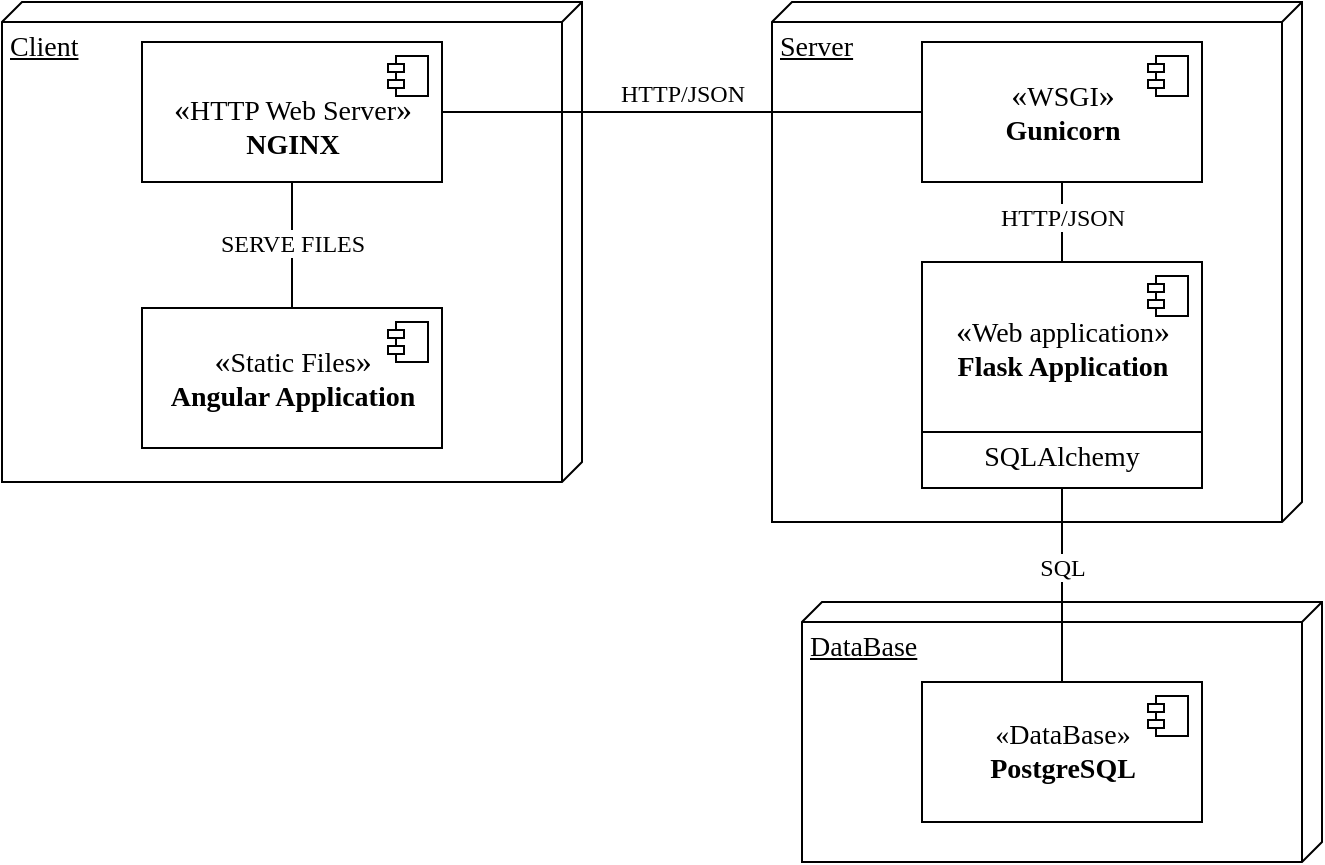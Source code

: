 <mxfile version="13.6.4" type="github">
  <diagram name="Page-1" id="5f0bae14-7c28-e335-631c-24af17079c00">
    <mxGraphModel dx="593" dy="285" grid="1" gridSize="10" guides="1" tooltips="1" connect="1" arrows="1" fold="1" page="1" pageScale="1" pageWidth="1100" pageHeight="850" background="#ffffff" math="0" shadow="0" extFonts="Old Standard TT^https://fonts.googleapis.com/css?family=Old+Standard+TT">
      <root>
        <mxCell id="0" />
        <mxCell id="1" parent="0" />
        <mxCell id="gkH7YX-BDu-8vxs8VD1o-15" value="&lt;font style=&quot;font-size: 14px&quot; face=&quot;Old Standard TT&quot;&gt;Server&lt;/font&gt;" style="verticalAlign=top;align=left;spacingTop=8;spacingLeft=2;spacingRight=12;shape=cube;size=10;direction=south;fontStyle=4;html=1;rounded=0;shadow=0;comic=0;labelBackgroundColor=none;strokeWidth=1;fontFamily=Verdana;fontSize=12" parent="1" vertex="1">
          <mxGeometry x="765" y="170" width="265" height="260" as="geometry" />
        </mxCell>
        <mxCell id="gkH7YX-BDu-8vxs8VD1o-34" value="" style="rounded=0;whiteSpace=wrap;html=1;" parent="1" vertex="1">
          <mxGeometry x="840" y="383" width="140" height="30" as="geometry" />
        </mxCell>
        <mxCell id="39150e848f15840c-1" value="&lt;font face=&quot;Old Standard TT&quot; style=&quot;font-size: 14px&quot;&gt;Client&lt;/font&gt;" style="verticalAlign=top;align=left;spacingTop=8;spacingLeft=2;spacingRight=12;shape=cube;size=10;direction=south;fontStyle=4;html=1;rounded=0;shadow=0;comic=0;labelBackgroundColor=none;strokeWidth=1;fontFamily=Verdana;fontSize=12" parent="1" vertex="1">
          <mxGeometry x="380" y="170" width="290" height="240" as="geometry" />
        </mxCell>
        <mxCell id="39150e848f15840c-3" value="&lt;font face=&quot;Old Standard TT&quot; style=&quot;font-size: 14px&quot;&gt;DataBase&lt;/font&gt;" style="verticalAlign=top;align=left;spacingTop=8;spacingLeft=2;spacingRight=12;shape=cube;size=10;direction=south;fontStyle=4;html=1;rounded=0;shadow=0;comic=0;labelBackgroundColor=none;strokeWidth=1;fontFamily=Verdana;fontSize=12" parent="1" vertex="1">
          <mxGeometry x="780" y="470" width="260" height="130" as="geometry" />
        </mxCell>
        <mxCell id="gkH7YX-BDu-8vxs8VD1o-1" value="&lt;font face=&quot;Old Standard TT&quot; style=&quot;font-size: 16px&quot;&gt;«&lt;/font&gt;&lt;font face=&quot;Old Standard TT&quot; style=&quot;font-size: 14px&quot;&gt;Static Files&lt;/font&gt;&lt;font face=&quot;Old Standard TT&quot;&gt;&lt;font style=&quot;font-size: 16px&quot;&gt;»&lt;/font&gt;&lt;br&gt;&lt;b style=&quot;font-size: 14px&quot;&gt;Angular Application&lt;/b&gt;&lt;/font&gt;" style="html=1;dropTarget=0;" parent="1" vertex="1">
          <mxGeometry x="450" y="323" width="150" height="70" as="geometry" />
        </mxCell>
        <mxCell id="gkH7YX-BDu-8vxs8VD1o-2" value="" style="shape=component;jettyWidth=8;jettyHeight=4;" parent="gkH7YX-BDu-8vxs8VD1o-1" vertex="1">
          <mxGeometry x="1" width="20" height="20" relative="1" as="geometry">
            <mxPoint x="-27" y="7" as="offset" />
          </mxGeometry>
        </mxCell>
        <mxCell id="gkH7YX-BDu-8vxs8VD1o-3" value="&lt;font face=&quot;Old Standard TT&quot;&gt;&lt;br&gt;&lt;font style=&quot;font-size: 16px&quot;&gt;«&lt;/font&gt;&lt;/font&gt;&lt;font face=&quot;Old Standard TT&quot; style=&quot;font-size: 14px&quot;&gt;HTTP Web Server&lt;/font&gt;&lt;font face=&quot;Old Standard TT&quot;&gt;&lt;font style=&quot;font-size: 16px&quot;&gt;»&lt;/font&gt;&lt;br&gt;&lt;b style=&quot;font-size: 14px&quot;&gt;NGINX&lt;/b&gt;&lt;/font&gt;" style="html=1;dropTarget=0;" parent="1" vertex="1">
          <mxGeometry x="450" y="190" width="150" height="70" as="geometry" />
        </mxCell>
        <mxCell id="gkH7YX-BDu-8vxs8VD1o-4" value="" style="shape=component;jettyWidth=8;jettyHeight=4;" parent="gkH7YX-BDu-8vxs8VD1o-3" vertex="1">
          <mxGeometry x="1" width="20" height="20" relative="1" as="geometry">
            <mxPoint x="-27" y="7" as="offset" />
          </mxGeometry>
        </mxCell>
        <mxCell id="gkH7YX-BDu-8vxs8VD1o-6" value="&lt;font style=&quot;font-size: 16px&quot; face=&quot;Old Standard TT&quot;&gt;«&lt;/font&gt;&lt;font style=&quot;font-size: 14px&quot; face=&quot;Old Standard TT&quot;&gt;Web application&lt;/font&gt;&lt;font face=&quot;Old Standard TT&quot;&gt;&lt;font style=&quot;font-size: 16px&quot;&gt;»&lt;/font&gt;&lt;br&gt;&lt;b style=&quot;font-size: 14px&quot;&gt;Flask Application&lt;/b&gt;&lt;/font&gt;" style="html=1;dropTarget=0;" parent="1" vertex="1">
          <mxGeometry x="840" y="300" width="140" height="85" as="geometry" />
        </mxCell>
        <mxCell id="gkH7YX-BDu-8vxs8VD1o-7" value="" style="shape=component;jettyWidth=8;jettyHeight=4;" parent="gkH7YX-BDu-8vxs8VD1o-6" vertex="1">
          <mxGeometry x="1" width="20" height="20" relative="1" as="geometry">
            <mxPoint x="-27" y="7" as="offset" />
          </mxGeometry>
        </mxCell>
        <mxCell id="gkH7YX-BDu-8vxs8VD1o-8" value="&lt;font style=&quot;font-size: 16px&quot; face=&quot;Old Standard TT&quot;&gt;«&lt;/font&gt;&lt;font style=&quot;font-size: 14px&quot; face=&quot;Old Standard TT&quot;&gt;WSGI&lt;/font&gt;&lt;font face=&quot;Old Standard TT&quot;&gt;&lt;font style=&quot;font-size: 16px&quot;&gt;»&lt;/font&gt;&lt;br&gt;&lt;b style=&quot;font-size: 14px&quot;&gt;Gunicorn&lt;/b&gt;&lt;/font&gt;" style="html=1;dropTarget=0;" parent="1" vertex="1">
          <mxGeometry x="840" y="190" width="140" height="70" as="geometry" />
        </mxCell>
        <mxCell id="gkH7YX-BDu-8vxs8VD1o-9" value="" style="shape=component;jettyWidth=8;jettyHeight=4;" parent="gkH7YX-BDu-8vxs8VD1o-8" vertex="1">
          <mxGeometry x="1" width="20" height="20" relative="1" as="geometry">
            <mxPoint x="-27" y="7" as="offset" />
          </mxGeometry>
        </mxCell>
        <mxCell id="gkH7YX-BDu-8vxs8VD1o-10" value="&lt;font style=&quot;font-size: 14px&quot; face=&quot;Old Standard TT&quot;&gt;«DataBase»&lt;br&gt;&lt;b&gt;PostgreSQL&lt;/b&gt;&lt;/font&gt;" style="html=1;dropTarget=0;" parent="1" vertex="1">
          <mxGeometry x="840" y="510" width="140" height="70" as="geometry" />
        </mxCell>
        <mxCell id="gkH7YX-BDu-8vxs8VD1o-11" value="" style="shape=component;jettyWidth=8;jettyHeight=4;" parent="gkH7YX-BDu-8vxs8VD1o-10" vertex="1">
          <mxGeometry x="1" width="20" height="20" relative="1" as="geometry">
            <mxPoint x="-27" y="7" as="offset" />
          </mxGeometry>
        </mxCell>
        <mxCell id="gkH7YX-BDu-8vxs8VD1o-19" value="&lt;font face=&quot;Old Standard TT&quot; style=&quot;font-size: 12px&quot;&gt;HTTP/JSON&lt;/font&gt;" style="html=1;verticalAlign=bottom;endArrow=none;endFill=0;entryX=0;entryY=0.5;entryDx=0;entryDy=0;exitX=1;exitY=0.5;exitDx=0;exitDy=0;rounded=0;" parent="1" source="gkH7YX-BDu-8vxs8VD1o-3" target="gkH7YX-BDu-8vxs8VD1o-8" edge="1">
          <mxGeometry width="80" relative="1" as="geometry">
            <mxPoint x="581" y="285" as="sourcePoint" />
            <mxPoint x="763.83" y="297.6" as="targetPoint" />
            <Array as="points">
              <mxPoint x="630" y="225" />
              <mxPoint x="670" y="225" />
            </Array>
            <mxPoint as="offset" />
          </mxGeometry>
        </mxCell>
        <mxCell id="gkH7YX-BDu-8vxs8VD1o-20" value="&lt;font face=&quot;Old Standard TT&quot; style=&quot;font-size: 12px&quot;&gt;SQL&lt;/font&gt;" style="html=1;verticalAlign=bottom;endArrow=none;entryX=0.5;entryY=0;entryDx=0;entryDy=0;endFill=0;exitX=0.5;exitY=1;exitDx=0;exitDy=0;" parent="1" source="gkH7YX-BDu-8vxs8VD1o-34" target="gkH7YX-BDu-8vxs8VD1o-10" edge="1">
          <mxGeometry width="80" relative="1" as="geometry">
            <mxPoint x="910" y="430" as="sourcePoint" />
            <mxPoint x="1000" y="430" as="targetPoint" />
          </mxGeometry>
        </mxCell>
        <mxCell id="gkH7YX-BDu-8vxs8VD1o-29" value="&lt;font face=&quot;Old Standard TT&quot; style=&quot;font-size: 12px&quot;&gt;SERVE FILES&lt;br&gt;&lt;/font&gt;" style="html=1;verticalAlign=bottom;endArrow=none;endFill=0;entryX=0.5;entryY=0;entryDx=0;entryDy=0;exitX=0.5;exitY=1;exitDx=0;exitDy=0;" parent="1" source="gkH7YX-BDu-8vxs8VD1o-3" target="gkH7YX-BDu-8vxs8VD1o-1" edge="1">
          <mxGeometry x="0.27" width="80" relative="1" as="geometry">
            <mxPoint x="230.0" y="235" as="sourcePoint" />
            <mxPoint x="460" y="235" as="targetPoint" />
            <mxPoint as="offset" />
          </mxGeometry>
        </mxCell>
        <mxCell id="gkH7YX-BDu-8vxs8VD1o-33" value="&lt;font face=&quot;Old Standard TT&quot; style=&quot;font-size: 14px&quot;&gt;SQLAlchemy&lt;/font&gt;" style="text;html=1;strokeColor=none;fillColor=none;align=center;verticalAlign=middle;whiteSpace=wrap;rounded=0;" parent="1" vertex="1">
          <mxGeometry x="865" y="388" width="90" height="20" as="geometry" />
        </mxCell>
        <mxCell id="gkH7YX-BDu-8vxs8VD1o-38" value="&lt;font face=&quot;Old Standard TT&quot; style=&quot;font-size: 12px&quot;&gt;HTTP/JSON&lt;/font&gt;" style="html=1;verticalAlign=bottom;endArrow=none;endFill=0;exitX=0.5;exitY=1;exitDx=0;exitDy=0;entryX=0.5;entryY=0;entryDx=0;entryDy=0;" parent="1" source="gkH7YX-BDu-8vxs8VD1o-8" target="gkH7YX-BDu-8vxs8VD1o-6" edge="1">
          <mxGeometry x="0.333" width="80" relative="1" as="geometry">
            <mxPoint x="920" y="410.0" as="sourcePoint" />
            <mxPoint x="910" y="290" as="targetPoint" />
            <mxPoint as="offset" />
          </mxGeometry>
        </mxCell>
      </root>
    </mxGraphModel>
  </diagram>
</mxfile>
